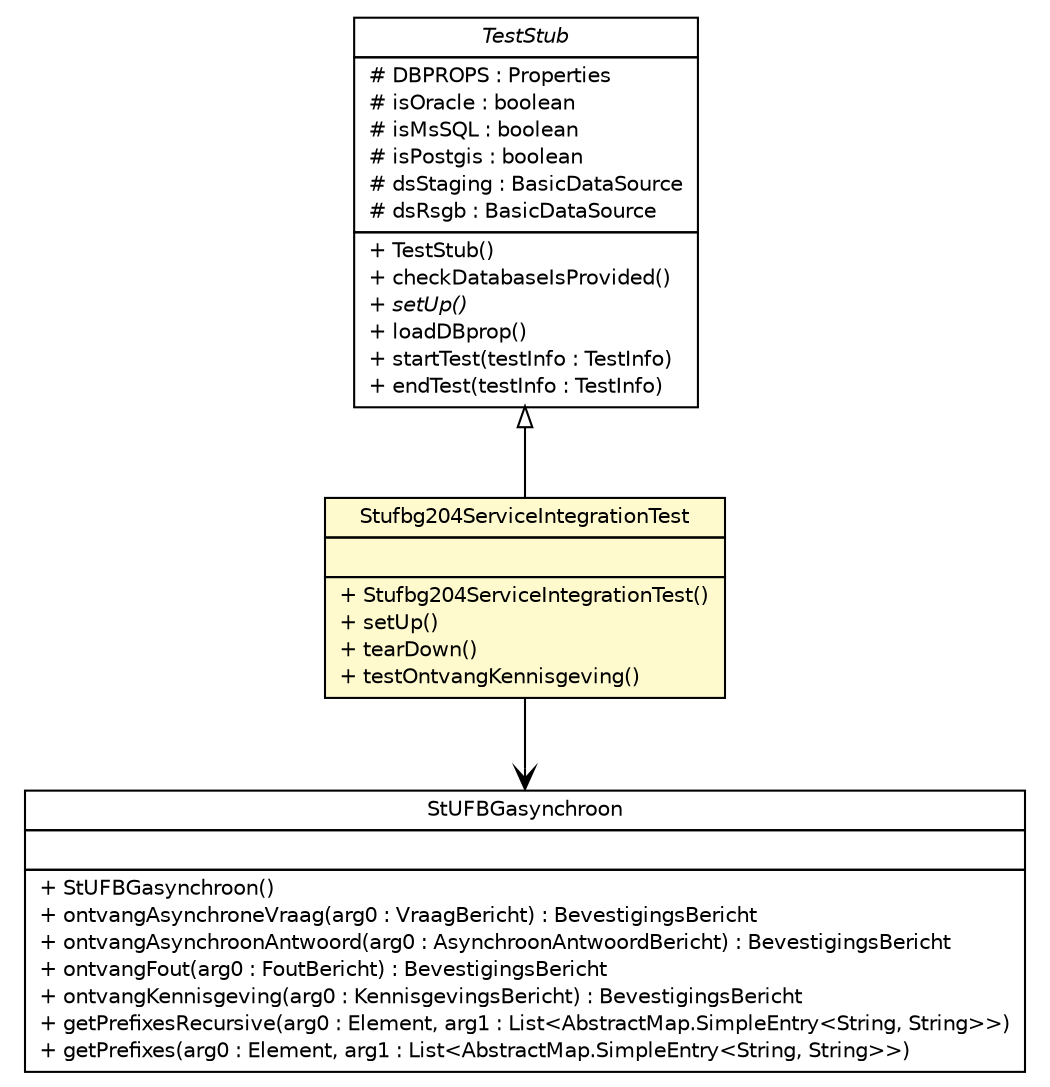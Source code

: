 #!/usr/local/bin/dot
#
# Class diagram 
# Generated by UMLGraph version R5_6-24-gf6e263 (http://www.umlgraph.org/)
#

digraph G {
	edge [fontname="Helvetica",fontsize=10,labelfontname="Helvetica",labelfontsize=10];
	node [fontname="Helvetica",fontsize=10,shape=plaintext];
	nodesep=0.25;
	ranksep=0.5;
	// nl.b3p.brmo.stufbg204.TestStub
	c31 [label=<<table title="nl.b3p.brmo.stufbg204.TestStub" border="0" cellborder="1" cellspacing="0" cellpadding="2" port="p" href="./TestStub.html">
		<tr><td><table border="0" cellspacing="0" cellpadding="1">
<tr><td align="center" balign="center"><font face="Helvetica-Oblique"> TestStub </font></td></tr>
		</table></td></tr>
		<tr><td><table border="0" cellspacing="0" cellpadding="1">
<tr><td align="left" balign="left"> # DBPROPS : Properties </td></tr>
<tr><td align="left" balign="left"> # isOracle : boolean </td></tr>
<tr><td align="left" balign="left"> # isMsSQL : boolean </td></tr>
<tr><td align="left" balign="left"> # isPostgis : boolean </td></tr>
<tr><td align="left" balign="left"> # dsStaging : BasicDataSource </td></tr>
<tr><td align="left" balign="left"> # dsRsgb : BasicDataSource </td></tr>
		</table></td></tr>
		<tr><td><table border="0" cellspacing="0" cellpadding="1">
<tr><td align="left" balign="left"> + TestStub() </td></tr>
<tr><td align="left" balign="left"> + checkDatabaseIsProvided() </td></tr>
<tr><td align="left" balign="left"><font face="Helvetica-Oblique" point-size="10.0"> + setUp() </font></td></tr>
<tr><td align="left" balign="left"> + loadDBprop() </td></tr>
<tr><td align="left" balign="left"> + startTest(testInfo : TestInfo) </td></tr>
<tr><td align="left" balign="left"> + endTest(testInfo : TestInfo) </td></tr>
		</table></td></tr>
		</table>>, URL="./TestStub.html", fontname="Helvetica", fontcolor="black", fontsize=10.0];
	// nl.b3p.brmo.stufbg204.Stufbg204ServiceIntegrationTest
	c34 [label=<<table title="nl.b3p.brmo.stufbg204.Stufbg204ServiceIntegrationTest" border="0" cellborder="1" cellspacing="0" cellpadding="2" port="p" bgcolor="lemonChiffon" href="./Stufbg204ServiceIntegrationTest.html">
		<tr><td><table border="0" cellspacing="0" cellpadding="1">
<tr><td align="center" balign="center"> Stufbg204ServiceIntegrationTest </td></tr>
		</table></td></tr>
		<tr><td><table border="0" cellspacing="0" cellpadding="1">
<tr><td align="left" balign="left">  </td></tr>
		</table></td></tr>
		<tr><td><table border="0" cellspacing="0" cellpadding="1">
<tr><td align="left" balign="left"> + Stufbg204ServiceIntegrationTest() </td></tr>
<tr><td align="left" balign="left"> + setUp() </td></tr>
<tr><td align="left" balign="left"> + tearDown() </td></tr>
<tr><td align="left" balign="left"> + testOntvangKennisgeving() </td></tr>
		</table></td></tr>
		</table>>, URL="./Stufbg204ServiceIntegrationTest.html", fontname="Helvetica", fontcolor="black", fontsize=10.0];
	//nl.b3p.brmo.stufbg204.Stufbg204ServiceIntegrationTest extends nl.b3p.brmo.stufbg204.TestStub
	c31:p -> c34:p [dir=back,arrowtail=empty];
	// nl.b3p.brmo.stufbg204.Stufbg204ServiceIntegrationTest NAVASSOC nl.b3p.brmo.stufbg204.StUFBGasynchroon
	c34:p -> c38:p [taillabel="", label="", headlabel="", fontname="Helvetica", fontcolor="black", fontsize=10.0, color="black", arrowhead=open];
	// nl.b3p.brmo.stufbg204.StUFBGasynchroon
	c38 [label=<<table title="nl.b3p.brmo.stufbg204.StUFBGasynchroon" border="0" cellborder="1" cellspacing="0" cellpadding="2" port="p">
		<tr><td><table border="0" cellspacing="0" cellpadding="1">
<tr><td align="center" balign="center"> StUFBGasynchroon </td></tr>
		</table></td></tr>
		<tr><td><table border="0" cellspacing="0" cellpadding="1">
<tr><td align="left" balign="left">  </td></tr>
		</table></td></tr>
		<tr><td><table border="0" cellspacing="0" cellpadding="1">
<tr><td align="left" balign="left"> + StUFBGasynchroon() </td></tr>
<tr><td align="left" balign="left"> + ontvangAsynchroneVraag(arg0 : VraagBericht) : BevestigingsBericht </td></tr>
<tr><td align="left" balign="left"> + ontvangAsynchroonAntwoord(arg0 : AsynchroonAntwoordBericht) : BevestigingsBericht </td></tr>
<tr><td align="left" balign="left"> + ontvangFout(arg0 : FoutBericht) : BevestigingsBericht </td></tr>
<tr><td align="left" balign="left"> + ontvangKennisgeving(arg0 : KennisgevingsBericht) : BevestigingsBericht </td></tr>
<tr><td align="left" balign="left"> + getPrefixesRecursive(arg0 : Element, arg1 : List&lt;AbstractMap.SimpleEntry&lt;String, String&gt;&gt;) </td></tr>
<tr><td align="left" balign="left"> + getPrefixes(arg0 : Element, arg1 : List&lt;AbstractMap.SimpleEntry&lt;String, String&gt;&gt;) </td></tr>
		</table></td></tr>
		</table>>, URL="null", fontname="Helvetica", fontcolor="black", fontsize=10.0];
}

